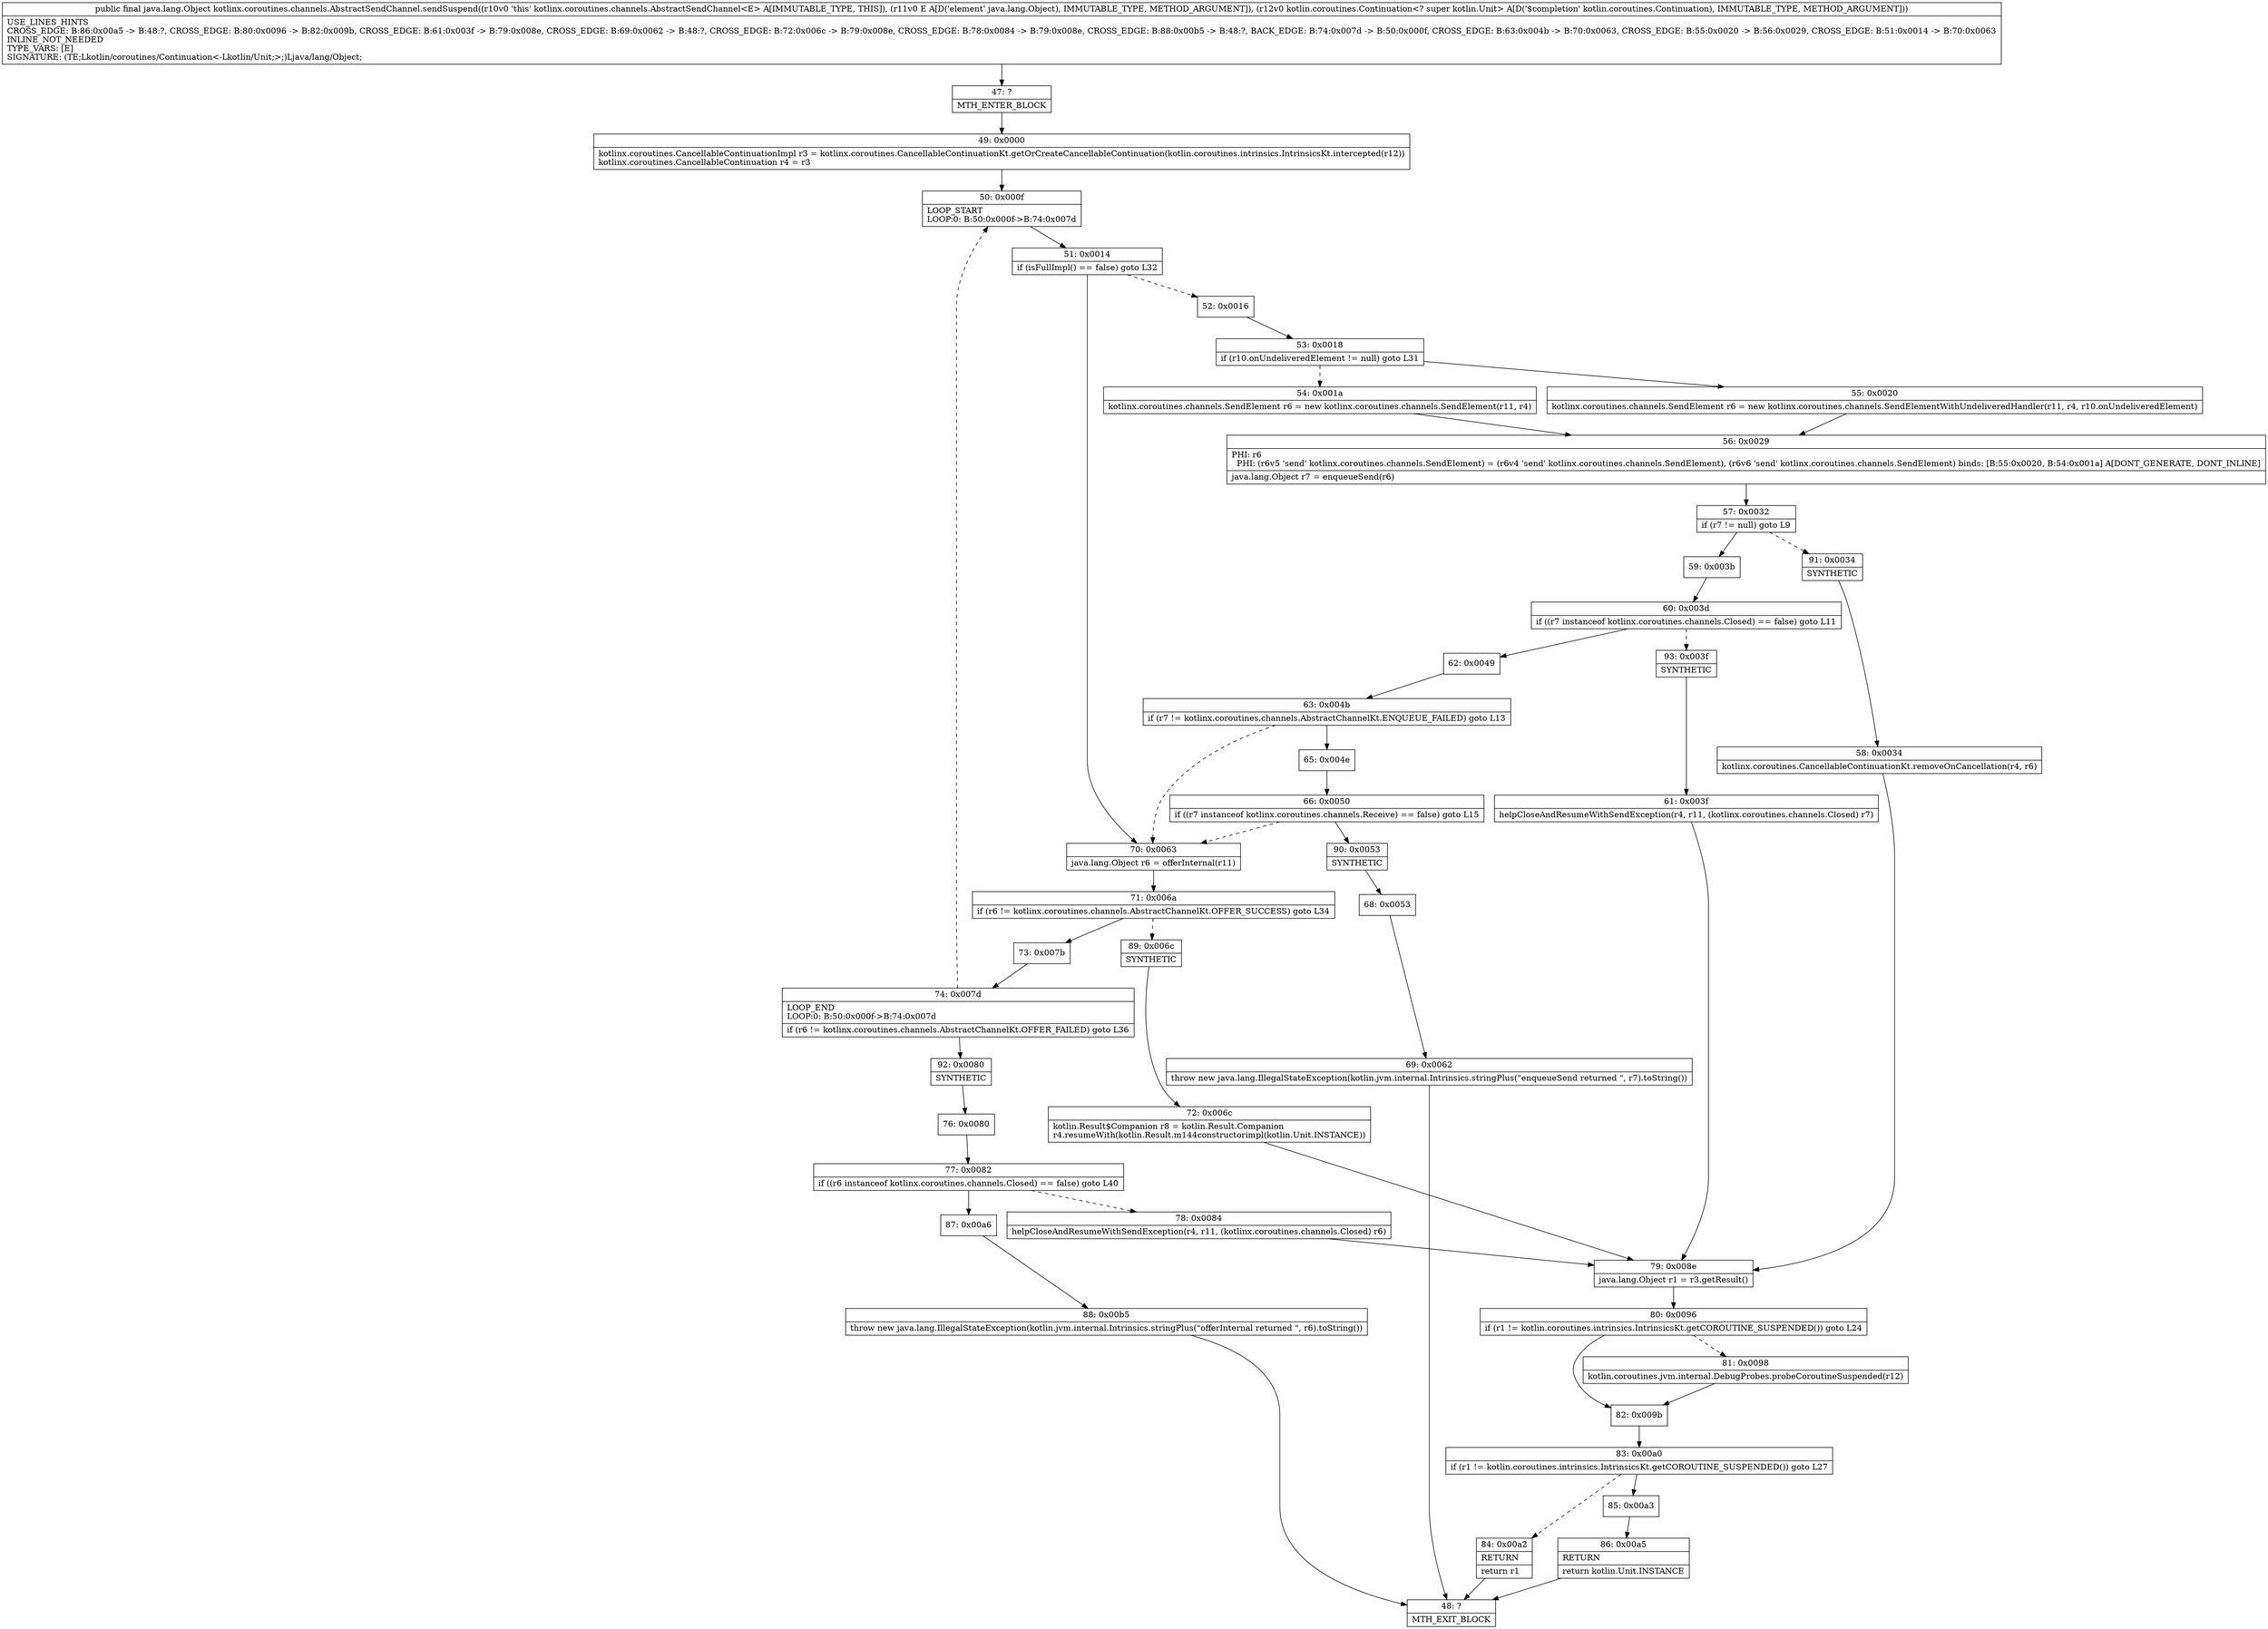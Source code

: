 digraph "CFG forkotlinx.coroutines.channels.AbstractSendChannel.sendSuspend(Ljava\/lang\/Object;Lkotlin\/coroutines\/Continuation;)Ljava\/lang\/Object;" {
Node_47 [shape=record,label="{47\:\ ?|MTH_ENTER_BLOCK\l}"];
Node_49 [shape=record,label="{49\:\ 0x0000|kotlinx.coroutines.CancellableContinuationImpl r3 = kotlinx.coroutines.CancellableContinuationKt.getOrCreateCancellableContinuation(kotlin.coroutines.intrinsics.IntrinsicsKt.intercepted(r12))\lkotlinx.coroutines.CancellableContinuation r4 = r3\l}"];
Node_50 [shape=record,label="{50\:\ 0x000f|LOOP_START\lLOOP:0: B:50:0x000f\-\>B:74:0x007d\l}"];
Node_51 [shape=record,label="{51\:\ 0x0014|if (isFullImpl() == false) goto L32\l}"];
Node_52 [shape=record,label="{52\:\ 0x0016}"];
Node_53 [shape=record,label="{53\:\ 0x0018|if (r10.onUndeliveredElement != null) goto L31\l}"];
Node_54 [shape=record,label="{54\:\ 0x001a|kotlinx.coroutines.channels.SendElement r6 = new kotlinx.coroutines.channels.SendElement(r11, r4)\l}"];
Node_56 [shape=record,label="{56\:\ 0x0029|PHI: r6 \l  PHI: (r6v5 'send' kotlinx.coroutines.channels.SendElement) = (r6v4 'send' kotlinx.coroutines.channels.SendElement), (r6v6 'send' kotlinx.coroutines.channels.SendElement) binds: [B:55:0x0020, B:54:0x001a] A[DONT_GENERATE, DONT_INLINE]\l|java.lang.Object r7 = enqueueSend(r6)\l}"];
Node_57 [shape=record,label="{57\:\ 0x0032|if (r7 != null) goto L9\l}"];
Node_59 [shape=record,label="{59\:\ 0x003b}"];
Node_60 [shape=record,label="{60\:\ 0x003d|if ((r7 instanceof kotlinx.coroutines.channels.Closed) == false) goto L11\l}"];
Node_62 [shape=record,label="{62\:\ 0x0049}"];
Node_63 [shape=record,label="{63\:\ 0x004b|if (r7 != kotlinx.coroutines.channels.AbstractChannelKt.ENQUEUE_FAILED) goto L13\l}"];
Node_65 [shape=record,label="{65\:\ 0x004e}"];
Node_66 [shape=record,label="{66\:\ 0x0050|if ((r7 instanceof kotlinx.coroutines.channels.Receive) == false) goto L15\l}"];
Node_90 [shape=record,label="{90\:\ 0x0053|SYNTHETIC\l}"];
Node_68 [shape=record,label="{68\:\ 0x0053}"];
Node_69 [shape=record,label="{69\:\ 0x0062|throw new java.lang.IllegalStateException(kotlin.jvm.internal.Intrinsics.stringPlus(\"enqueueSend returned \", r7).toString())\l}"];
Node_48 [shape=record,label="{48\:\ ?|MTH_EXIT_BLOCK\l}"];
Node_93 [shape=record,label="{93\:\ 0x003f|SYNTHETIC\l}"];
Node_61 [shape=record,label="{61\:\ 0x003f|helpCloseAndResumeWithSendException(r4, r11, (kotlinx.coroutines.channels.Closed) r7)\l}"];
Node_79 [shape=record,label="{79\:\ 0x008e|java.lang.Object r1 = r3.getResult()\l}"];
Node_80 [shape=record,label="{80\:\ 0x0096|if (r1 != kotlin.coroutines.intrinsics.IntrinsicsKt.getCOROUTINE_SUSPENDED()) goto L24\l}"];
Node_81 [shape=record,label="{81\:\ 0x0098|kotlin.coroutines.jvm.internal.DebugProbes.probeCoroutineSuspended(r12)\l}"];
Node_82 [shape=record,label="{82\:\ 0x009b}"];
Node_83 [shape=record,label="{83\:\ 0x00a0|if (r1 != kotlin.coroutines.intrinsics.IntrinsicsKt.getCOROUTINE_SUSPENDED()) goto L27\l}"];
Node_84 [shape=record,label="{84\:\ 0x00a2|RETURN\l|return r1\l}"];
Node_85 [shape=record,label="{85\:\ 0x00a3}"];
Node_86 [shape=record,label="{86\:\ 0x00a5|RETURN\l|return kotlin.Unit.INSTANCE\l}"];
Node_91 [shape=record,label="{91\:\ 0x0034|SYNTHETIC\l}"];
Node_58 [shape=record,label="{58\:\ 0x0034|kotlinx.coroutines.CancellableContinuationKt.removeOnCancellation(r4, r6)\l}"];
Node_55 [shape=record,label="{55\:\ 0x0020|kotlinx.coroutines.channels.SendElement r6 = new kotlinx.coroutines.channels.SendElementWithUndeliveredHandler(r11, r4, r10.onUndeliveredElement)\l}"];
Node_70 [shape=record,label="{70\:\ 0x0063|java.lang.Object r6 = offerInternal(r11)\l}"];
Node_71 [shape=record,label="{71\:\ 0x006a|if (r6 != kotlinx.coroutines.channels.AbstractChannelKt.OFFER_SUCCESS) goto L34\l}"];
Node_73 [shape=record,label="{73\:\ 0x007b}"];
Node_74 [shape=record,label="{74\:\ 0x007d|LOOP_END\lLOOP:0: B:50:0x000f\-\>B:74:0x007d\l|if (r6 != kotlinx.coroutines.channels.AbstractChannelKt.OFFER_FAILED) goto L36\l}"];
Node_92 [shape=record,label="{92\:\ 0x0080|SYNTHETIC\l}"];
Node_76 [shape=record,label="{76\:\ 0x0080}"];
Node_77 [shape=record,label="{77\:\ 0x0082|if ((r6 instanceof kotlinx.coroutines.channels.Closed) == false) goto L40\l}"];
Node_78 [shape=record,label="{78\:\ 0x0084|helpCloseAndResumeWithSendException(r4, r11, (kotlinx.coroutines.channels.Closed) r6)\l}"];
Node_87 [shape=record,label="{87\:\ 0x00a6}"];
Node_88 [shape=record,label="{88\:\ 0x00b5|throw new java.lang.IllegalStateException(kotlin.jvm.internal.Intrinsics.stringPlus(\"offerInternal returned \", r6).toString())\l}"];
Node_89 [shape=record,label="{89\:\ 0x006c|SYNTHETIC\l}"];
Node_72 [shape=record,label="{72\:\ 0x006c|kotlin.Result$Companion r8 = kotlin.Result.Companion\lr4.resumeWith(kotlin.Result.m144constructorimpl(kotlin.Unit.INSTANCE))\l}"];
MethodNode[shape=record,label="{public final java.lang.Object kotlinx.coroutines.channels.AbstractSendChannel.sendSuspend((r10v0 'this' kotlinx.coroutines.channels.AbstractSendChannel\<E\> A[IMMUTABLE_TYPE, THIS]), (r11v0 E A[D('element' java.lang.Object), IMMUTABLE_TYPE, METHOD_ARGUMENT]), (r12v0 kotlin.coroutines.Continuation\<? super kotlin.Unit\> A[D('$completion' kotlin.coroutines.Continuation), IMMUTABLE_TYPE, METHOD_ARGUMENT]))  | USE_LINES_HINTS\lCROSS_EDGE: B:86:0x00a5 \-\> B:48:?, CROSS_EDGE: B:80:0x0096 \-\> B:82:0x009b, CROSS_EDGE: B:61:0x003f \-\> B:79:0x008e, CROSS_EDGE: B:69:0x0062 \-\> B:48:?, CROSS_EDGE: B:72:0x006c \-\> B:79:0x008e, CROSS_EDGE: B:78:0x0084 \-\> B:79:0x008e, CROSS_EDGE: B:88:0x00b5 \-\> B:48:?, BACK_EDGE: B:74:0x007d \-\> B:50:0x000f, CROSS_EDGE: B:63:0x004b \-\> B:70:0x0063, CROSS_EDGE: B:55:0x0020 \-\> B:56:0x0029, CROSS_EDGE: B:51:0x0014 \-\> B:70:0x0063\lINLINE_NOT_NEEDED\lTYPE_VARS: [E]\lSIGNATURE: (TE;Lkotlin\/coroutines\/Continuation\<\-Lkotlin\/Unit;\>;)Ljava\/lang\/Object;\l}"];
MethodNode -> Node_47;Node_47 -> Node_49;
Node_49 -> Node_50;
Node_50 -> Node_51;
Node_51 -> Node_52[style=dashed];
Node_51 -> Node_70;
Node_52 -> Node_53;
Node_53 -> Node_54[style=dashed];
Node_53 -> Node_55;
Node_54 -> Node_56;
Node_56 -> Node_57;
Node_57 -> Node_59;
Node_57 -> Node_91[style=dashed];
Node_59 -> Node_60;
Node_60 -> Node_62;
Node_60 -> Node_93[style=dashed];
Node_62 -> Node_63;
Node_63 -> Node_65;
Node_63 -> Node_70[style=dashed];
Node_65 -> Node_66;
Node_66 -> Node_70[style=dashed];
Node_66 -> Node_90;
Node_90 -> Node_68;
Node_68 -> Node_69;
Node_69 -> Node_48;
Node_93 -> Node_61;
Node_61 -> Node_79;
Node_79 -> Node_80;
Node_80 -> Node_81[style=dashed];
Node_80 -> Node_82;
Node_81 -> Node_82;
Node_82 -> Node_83;
Node_83 -> Node_84[style=dashed];
Node_83 -> Node_85;
Node_84 -> Node_48;
Node_85 -> Node_86;
Node_86 -> Node_48;
Node_91 -> Node_58;
Node_58 -> Node_79;
Node_55 -> Node_56;
Node_70 -> Node_71;
Node_71 -> Node_73;
Node_71 -> Node_89[style=dashed];
Node_73 -> Node_74;
Node_74 -> Node_50[style=dashed];
Node_74 -> Node_92;
Node_92 -> Node_76;
Node_76 -> Node_77;
Node_77 -> Node_78[style=dashed];
Node_77 -> Node_87;
Node_78 -> Node_79;
Node_87 -> Node_88;
Node_88 -> Node_48;
Node_89 -> Node_72;
Node_72 -> Node_79;
}

